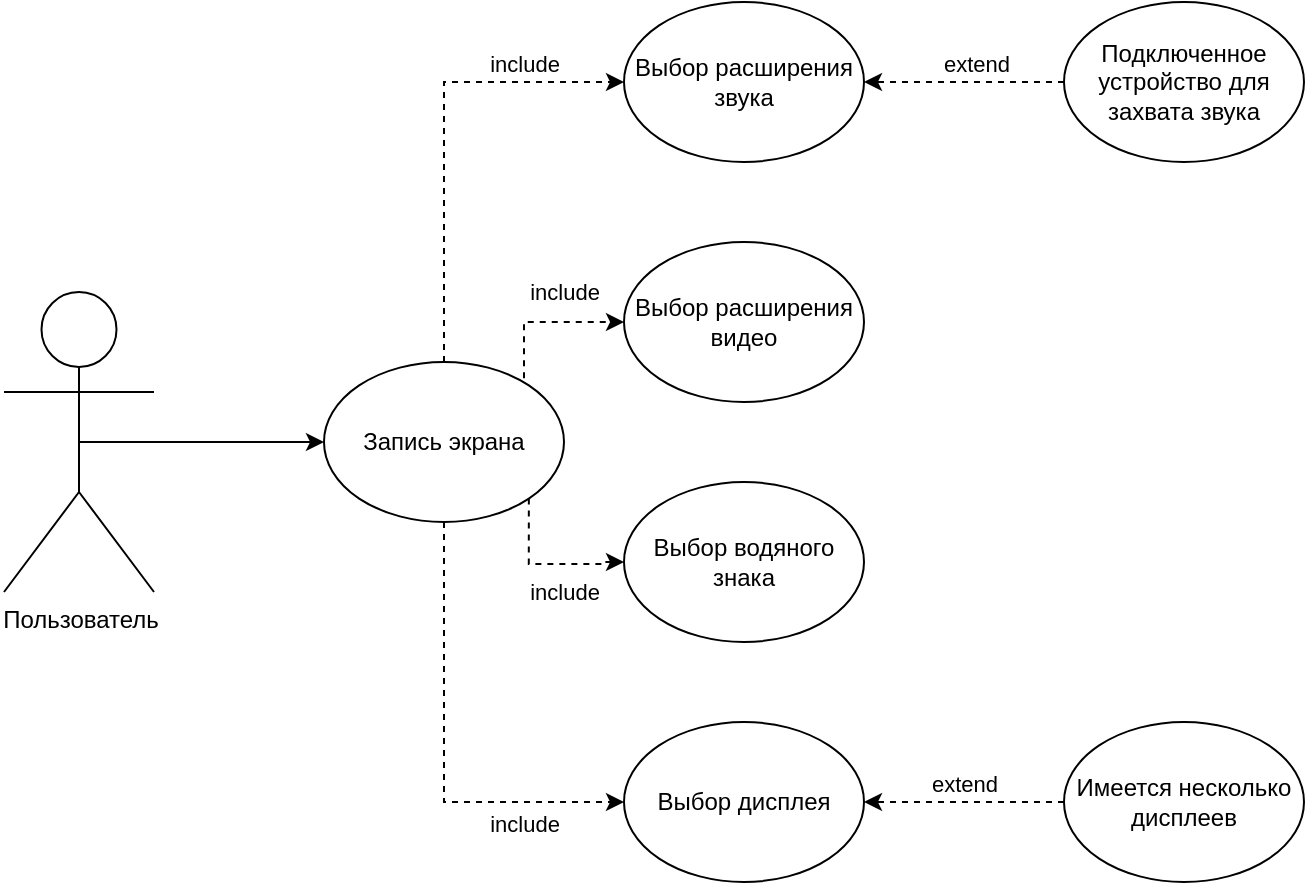 <mxfile version="22.1.2" type="device">
  <diagram name="Страница — 1" id="IAghGAUe6PFrIIy-X0gz">
    <mxGraphModel dx="1418" dy="820" grid="1" gridSize="10" guides="1" tooltips="1" connect="1" arrows="1" fold="1" page="1" pageScale="1" pageWidth="1169" pageHeight="827" math="0" shadow="0">
      <root>
        <mxCell id="0" />
        <mxCell id="1" parent="0" />
        <mxCell id="QzZAqwoZvvpJWtsxZq0g-3" style="edgeStyle=orthogonalEdgeStyle;rounded=0;orthogonalLoop=1;jettySize=auto;html=1;exitX=0.5;exitY=0.5;exitDx=0;exitDy=0;exitPerimeter=0;" parent="1" source="QzZAqwoZvvpJWtsxZq0g-1" edge="1">
          <mxGeometry relative="1" as="geometry">
            <mxPoint x="230" y="339" as="targetPoint" />
          </mxGeometry>
        </mxCell>
        <mxCell id="QzZAqwoZvvpJWtsxZq0g-1" value="Пользователь&lt;br&gt;" style="shape=umlActor;verticalLabelPosition=bottom;verticalAlign=top;html=1;outlineConnect=0;" parent="1" vertex="1">
          <mxGeometry x="70" y="264" width="75" height="150" as="geometry" />
        </mxCell>
        <mxCell id="uYL6lTgFc7LsaqJJSi9O-22" style="edgeStyle=orthogonalEdgeStyle;rounded=0;orthogonalLoop=1;jettySize=auto;html=1;exitX=0.5;exitY=0;exitDx=0;exitDy=0;entryX=0;entryY=0.5;entryDx=0;entryDy=0;dashed=1;" edge="1" parent="1" source="QzZAqwoZvvpJWtsxZq0g-2" target="QzZAqwoZvvpJWtsxZq0g-4">
          <mxGeometry relative="1" as="geometry" />
        </mxCell>
        <mxCell id="uYL6lTgFc7LsaqJJSi9O-26" value="include" style="edgeLabel;html=1;align=center;verticalAlign=middle;resizable=0;points=[];" vertex="1" connectable="0" parent="uYL6lTgFc7LsaqJJSi9O-22">
          <mxGeometry x="0.009" y="1" relative="1" as="geometry">
            <mxPoint x="41" y="-33" as="offset" />
          </mxGeometry>
        </mxCell>
        <mxCell id="uYL6lTgFc7LsaqJJSi9O-23" style="edgeStyle=orthogonalEdgeStyle;rounded=0;orthogonalLoop=1;jettySize=auto;html=1;exitX=1;exitY=0;exitDx=0;exitDy=0;entryX=0;entryY=0.5;entryDx=0;entryDy=0;dashed=1;" edge="1" parent="1" source="QzZAqwoZvvpJWtsxZq0g-2" target="QzZAqwoZvvpJWtsxZq0g-5">
          <mxGeometry relative="1" as="geometry">
            <Array as="points">
              <mxPoint x="330" y="311" />
              <mxPoint x="330" y="279" />
            </Array>
          </mxGeometry>
        </mxCell>
        <mxCell id="uYL6lTgFc7LsaqJJSi9O-24" style="edgeStyle=orthogonalEdgeStyle;rounded=0;orthogonalLoop=1;jettySize=auto;html=1;exitX=1;exitY=1;exitDx=0;exitDy=0;entryX=0;entryY=0.5;entryDx=0;entryDy=0;dashed=1;" edge="1" parent="1" source="QzZAqwoZvvpJWtsxZq0g-2" target="QzZAqwoZvvpJWtsxZq0g-6">
          <mxGeometry relative="1" as="geometry">
            <Array as="points">
              <mxPoint x="332" y="400" />
              <mxPoint x="370" y="400" />
              <mxPoint x="370" y="399" />
            </Array>
          </mxGeometry>
        </mxCell>
        <mxCell id="uYL6lTgFc7LsaqJJSi9O-25" style="edgeStyle=orthogonalEdgeStyle;rounded=0;orthogonalLoop=1;jettySize=auto;html=1;exitX=0.5;exitY=1;exitDx=0;exitDy=0;entryX=0;entryY=0.5;entryDx=0;entryDy=0;dashed=1;" edge="1" parent="1" source="QzZAqwoZvvpJWtsxZq0g-2" target="QzZAqwoZvvpJWtsxZq0g-7">
          <mxGeometry relative="1" as="geometry" />
        </mxCell>
        <mxCell id="QzZAqwoZvvpJWtsxZq0g-2" value="Запись экрана" style="ellipse;whiteSpace=wrap;html=1;" parent="1" vertex="1">
          <mxGeometry x="230" y="299" width="120" height="80" as="geometry" />
        </mxCell>
        <mxCell id="QzZAqwoZvvpJWtsxZq0g-4" value="Выбор расширения звука" style="ellipse;whiteSpace=wrap;html=1;" parent="1" vertex="1">
          <mxGeometry x="380" y="119" width="120" height="80" as="geometry" />
        </mxCell>
        <mxCell id="QzZAqwoZvvpJWtsxZq0g-5" value="Выбор расширения видео" style="ellipse;whiteSpace=wrap;html=1;" parent="1" vertex="1">
          <mxGeometry x="380" y="239" width="120" height="80" as="geometry" />
        </mxCell>
        <mxCell id="QzZAqwoZvvpJWtsxZq0g-6" value="Выбор водяного знака" style="ellipse;whiteSpace=wrap;html=1;" parent="1" vertex="1">
          <mxGeometry x="380" y="359" width="120" height="80" as="geometry" />
        </mxCell>
        <mxCell id="QzZAqwoZvvpJWtsxZq0g-7" value="Выбор дисплея" style="ellipse;whiteSpace=wrap;html=1;" parent="1" vertex="1">
          <mxGeometry x="380" y="479" width="120" height="80" as="geometry" />
        </mxCell>
        <mxCell id="QzZAqwoZvvpJWtsxZq0g-22" style="edgeStyle=orthogonalEdgeStyle;rounded=0;orthogonalLoop=1;jettySize=auto;html=1;exitX=0;exitY=0.5;exitDx=0;exitDy=0;entryX=1;entryY=0.5;entryDx=0;entryDy=0;dashed=1;" parent="1" source="QzZAqwoZvvpJWtsxZq0g-21" target="QzZAqwoZvvpJWtsxZq0g-4" edge="1">
          <mxGeometry relative="1" as="geometry" />
        </mxCell>
        <mxCell id="QzZAqwoZvvpJWtsxZq0g-23" value="extend" style="edgeLabel;html=1;align=center;verticalAlign=middle;resizable=0;points=[];" parent="QzZAqwoZvvpJWtsxZq0g-22" vertex="1" connectable="0">
          <mxGeometry x="-0.12" y="2" relative="1" as="geometry">
            <mxPoint y="-11" as="offset" />
          </mxGeometry>
        </mxCell>
        <mxCell id="QzZAqwoZvvpJWtsxZq0g-21" value="Подключенное устройство для захвата звука" style="ellipse;whiteSpace=wrap;html=1;" parent="1" vertex="1">
          <mxGeometry x="600" y="119" width="120" height="80" as="geometry" />
        </mxCell>
        <mxCell id="QzZAqwoZvvpJWtsxZq0g-25" style="edgeStyle=orthogonalEdgeStyle;rounded=0;orthogonalLoop=1;jettySize=auto;html=1;exitX=0;exitY=0.5;exitDx=0;exitDy=0;entryX=1;entryY=0.5;entryDx=0;entryDy=0;dashed=1;" parent="1" source="QzZAqwoZvvpJWtsxZq0g-24" target="QzZAqwoZvvpJWtsxZq0g-7" edge="1">
          <mxGeometry relative="1" as="geometry" />
        </mxCell>
        <mxCell id="QzZAqwoZvvpJWtsxZq0g-24" value="Имеется несколько дисплеев" style="ellipse;whiteSpace=wrap;html=1;" parent="1" vertex="1">
          <mxGeometry x="600" y="479" width="120" height="80" as="geometry" />
        </mxCell>
        <mxCell id="QzZAqwoZvvpJWtsxZq0g-26" value="extend" style="edgeLabel;html=1;align=center;verticalAlign=middle;resizable=0;points=[];" parent="1" vertex="1" connectable="0">
          <mxGeometry x="550" y="510" as="geometry" />
        </mxCell>
        <mxCell id="uYL6lTgFc7LsaqJJSi9O-27" value="include" style="edgeLabel;html=1;align=center;verticalAlign=middle;resizable=0;points=[];" vertex="1" connectable="0" parent="1">
          <mxGeometry x="350" y="264" as="geometry" />
        </mxCell>
        <mxCell id="uYL6lTgFc7LsaqJJSi9O-28" value="include" style="edgeLabel;html=1;align=center;verticalAlign=middle;resizable=0;points=[];" vertex="1" connectable="0" parent="1">
          <mxGeometry x="350" y="414" as="geometry" />
        </mxCell>
        <mxCell id="uYL6lTgFc7LsaqJJSi9O-29" value="include" style="edgeLabel;html=1;align=center;verticalAlign=middle;resizable=0;points=[];" vertex="1" connectable="0" parent="1">
          <mxGeometry x="330" y="530" as="geometry" />
        </mxCell>
      </root>
    </mxGraphModel>
  </diagram>
</mxfile>
